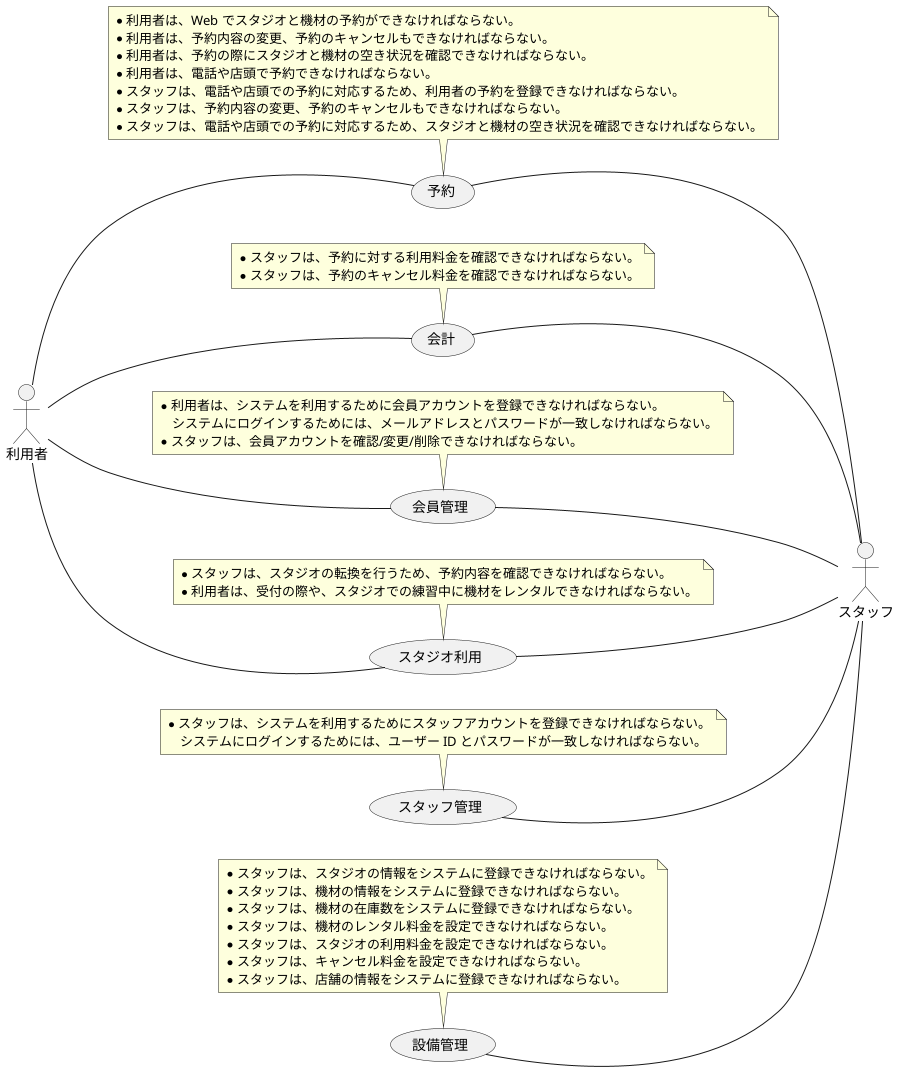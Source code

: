 @startuml BusinessContext

left to right direction

actor 利用者
actor スタッフ

利用者 -- (予約)
(予約) -- スタッフ

利用者 -- (スタジオ利用)
(スタジオ利用) -- スタッフ

利用者 -- (会計)
(会計) -- スタッフ

利用者 -- (会員管理)
(会員管理) -- スタッフ

(スタッフ管理) -- スタッフ
(設備管理) -- スタッフ

note top of (予約)
* 利用者は、Web でスタジオと機材の予約ができなければならない。
* 利用者は、予約内容の変更、予約のキャンセルもできなければならない。
* 利用者は、予約の際にスタジオと機材の空き状況を確認できなければならない。
* 利用者は、電話や店頭で予約できなければならない。
* スタッフは、電話や店頭での予約に対応するため、利用者の予約を登録できなければならない。
* スタッフは、予約内容の変更、予約のキャンセルもできなければならない。
* スタッフは、電話や店頭での予約に対応するため、スタジオと機材の空き状況を確認できなければならない。
end note

note top of (スタジオ利用)
* スタッフは、スタジオの転換を行うため、予約内容を確認できなければならない。
* 利用者は、受付の際や、スタジオでの練習中に機材をレンタルできなければならない。
end note

note top of (会計)
* スタッフは、予約に対する利用料金を確認できなければならない。
* スタッフは、予約のキャンセル料金を確認できなければならない。
end note

note top of (会員管理)
* 利用者は、システムを利用するために会員アカウントを登録できなければならない。
    システムにログインするためには、メールアドレスとパスワードが一致しなければならない。
* スタッフは、会員アカウントを確認/変更/削除できなければならない。
end note

note top of (スタッフ管理)
* スタッフは、システムを利用するためにスタッフアカウントを登録できなければならない。
    システムにログインするためには、ユーザー ID とパスワードが一致しなければならない。
end note

note top of (設備管理)
* スタッフは、スタジオの情報をシステムに登録できなければならない。
* スタッフは、機材の情報をシステムに登録できなければならない。
* スタッフは、機材の在庫数をシステムに登録できなければならない。
* スタッフは、機材のレンタル料金を設定できなければならない。
* スタッフは、スタジオの利用料金を設定できなければならない。
* スタッフは、キャンセル料金を設定できなければならない。
* スタッフは、店舗の情報をシステムに登録できなければならない。
end note

@enduml
